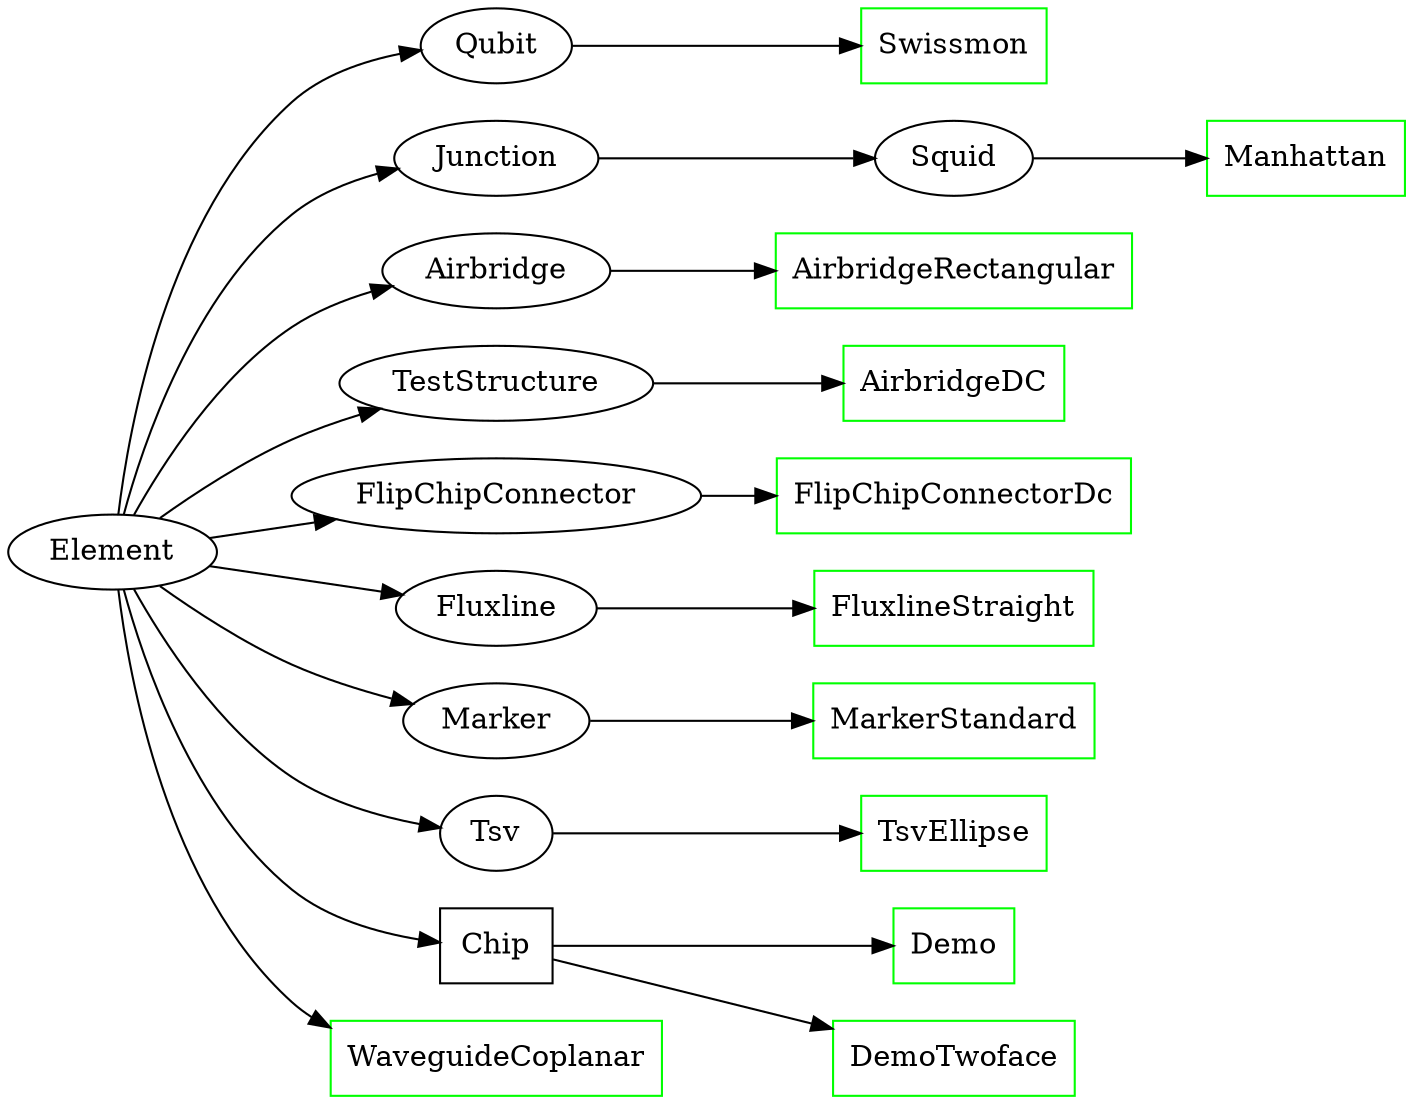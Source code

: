 digraph {
    rankdir="LR"

    Element [href="../api/kqcircuits.elements.element.html", target="_top"]
    Qubit [href="../api/kqcircuits.qubits.qubit.html", target="_top"]
    Junction [href="../api/kqcircuits.junctions.junction.html", target="_top"]
    Airbridge [href="../api/kqcircuits.elements.airbridges.airbridge.html", target="_top"]
    TestStructure [href="../api/kqcircuits.test_structures.test_structure.html", target="_top"]
    FlipChipConnector [href="../api/kqcircuits.elements.flip_chip_connectors.flip_chip_connector.html", target="_top"]
    Fluxline [href="../api/kqcircuits.elements.fluxlines.fluxline.html", target="_top"]
    Marker [href="../api/kqcircuits.elements.markers.marker.html", target="_top"]
    Tsv [href="../api/kqcircuits.elements.tsvs.tsv.html", target="_top"]

    ## Base classes
    Element -> Qubit
    Element -> Junction -> Squid
    Element -> Airbridge
    Element -> TestStructure
    Element -> FlipChipConnector
    Element -> Fluxline
    Element -> Marker
    Element -> Tsv

    ## Cocrete base classes
    node [shape="rect"]

    Chip [href="../api/kqcircuits.chips.chip.html", target="_top"]

    Element -> Chip

    ## Concrete examples
    node [color="green"]

    WaveguideCoplanar [href="../api/kqcircuits.elements.waveguide_coplanar.html", target="_top"]
    Demo [href="../api/kqcircuits.chips.demo.html", target="_top"]
    DemoTwoface [href="../api/kqcircuits.chips.demo_twoface.html", target="_top"]
    Swissmon [href="../api/kqcircuits.qubits.swissmon.html", target="_top"]
    Manhattan [href="../api/kqcircuits.junctions.manhattan.html", target="_top"]
    AirbridgeRectangular [href="../api/kqcircuits.elements.airbridges.airbridge_rectangular.html", target="_top"]
    FluxlineStraight [href="../api/kqcircuits.elements.fluxlines.fluxline_straight.html", target="_top"]
    MarkerStandard [href="../api/kqcircuits.elements.markers.marker_standard.html", target="_top"]
    AirbridgeDC [href="../api/kqcircuits.test_structures.airbridge_dc.html", target="_top"]
    FlipChipConnectorDc [href="../api/kqcircuits.elements.flip_chip_connectors.flip_chip_connector_dc.html", target="_top"]
    TsvEllipse [href="../api/kqcircuits.elements.tsvs.tsv_ellipse.html", target="_top"]

    Element -> WaveguideCoplanar
    Chip -> Demo
    Chip -> DemoTwoface
    Qubit -> Swissmon
    Squid -> Manhattan
    Airbridge -> AirbridgeRectangular
    Fluxline -> FluxlineStraight
    Marker -> MarkerStandard
    TestStructure -> AirbridgeDC
    FlipChipConnector -> FlipChipConnectorDc
    Tsv -> TsvEllipse
}
